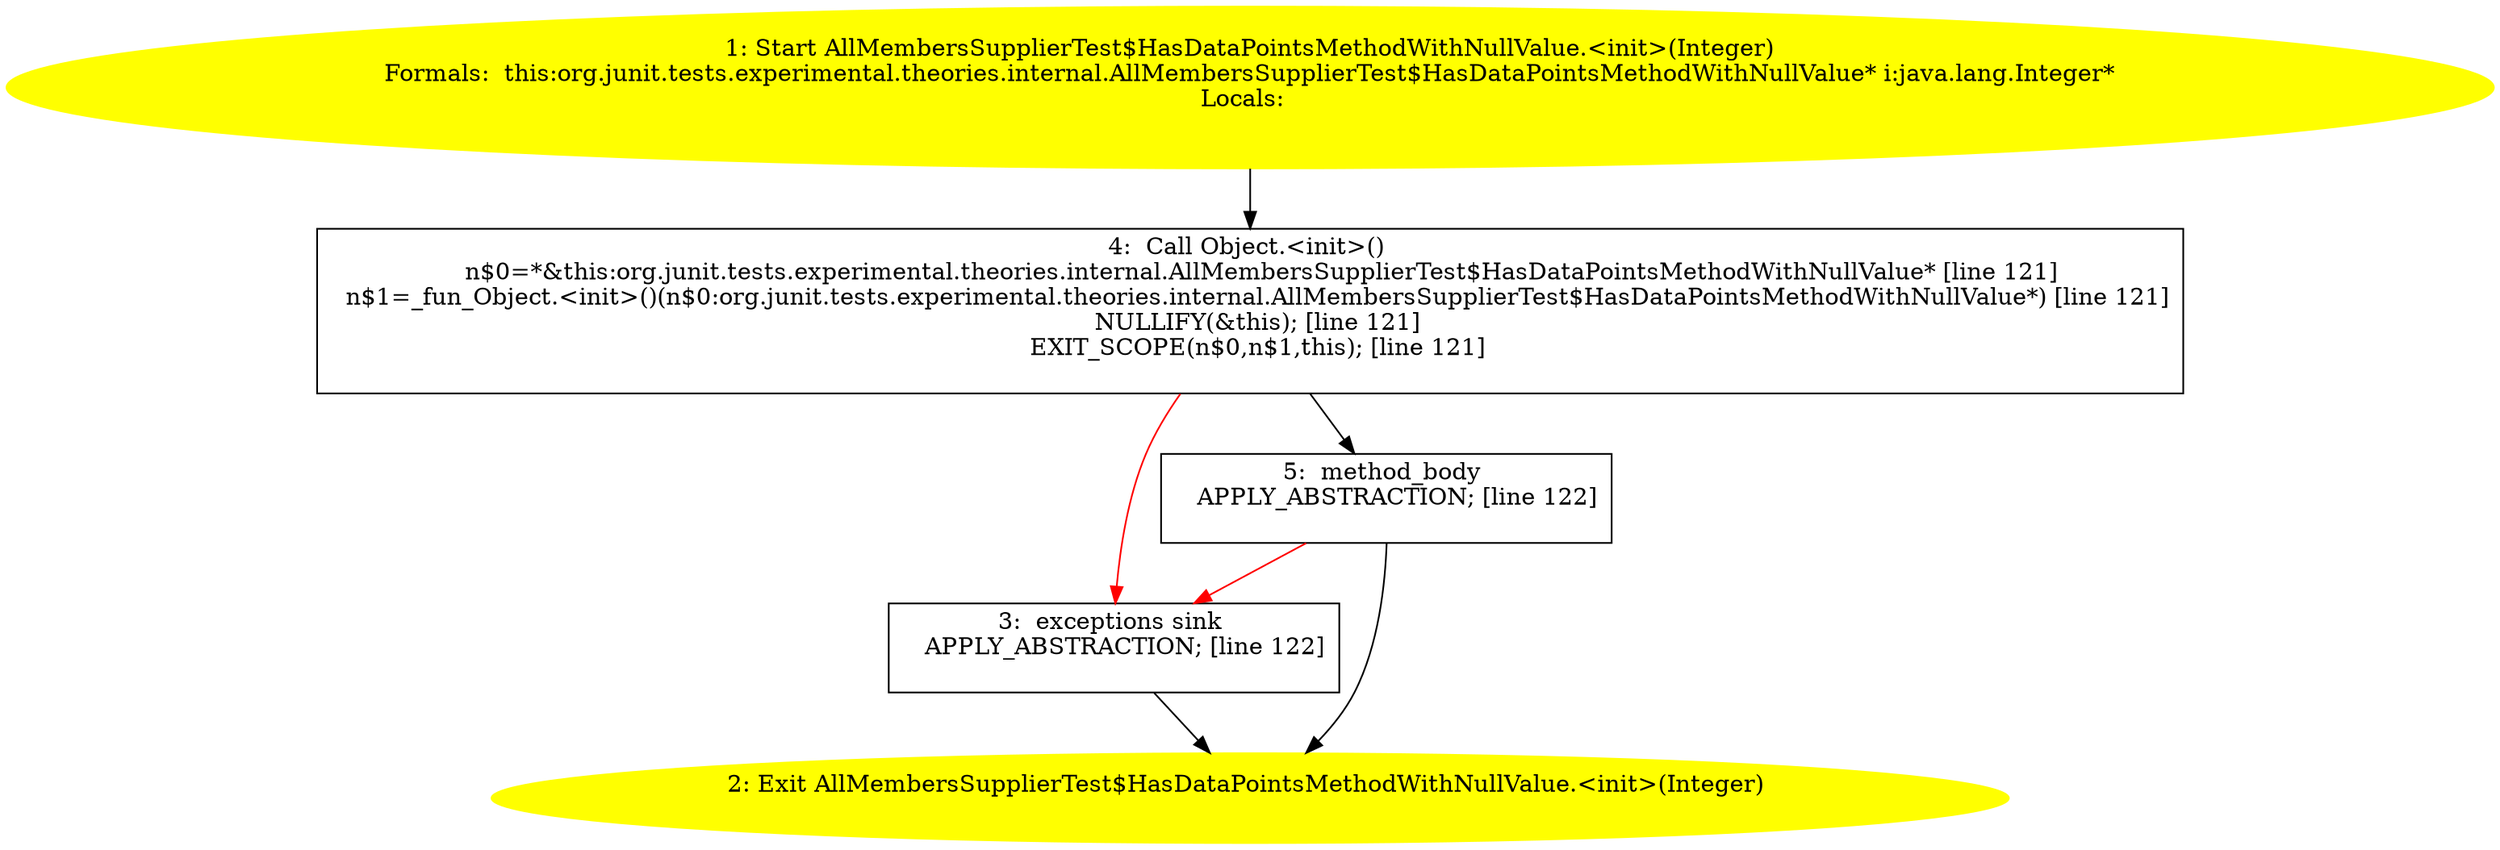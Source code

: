 /* @generated */
digraph cfg {
"org.junit.tests.experimental.theories.internal.AllMembersSupplierTest$HasDataPointsMethodWithNullVal.dd6bf55715826243c88673a013269f4f_1" [label="1: Start AllMembersSupplierTest$HasDataPointsMethodWithNullValue.<init>(Integer)\nFormals:  this:org.junit.tests.experimental.theories.internal.AllMembersSupplierTest$HasDataPointsMethodWithNullValue* i:java.lang.Integer*\nLocals:  \n  " color=yellow style=filled]
	

	 "org.junit.tests.experimental.theories.internal.AllMembersSupplierTest$HasDataPointsMethodWithNullVal.dd6bf55715826243c88673a013269f4f_1" -> "org.junit.tests.experimental.theories.internal.AllMembersSupplierTest$HasDataPointsMethodWithNullVal.dd6bf55715826243c88673a013269f4f_4" ;
"org.junit.tests.experimental.theories.internal.AllMembersSupplierTest$HasDataPointsMethodWithNullVal.dd6bf55715826243c88673a013269f4f_2" [label="2: Exit AllMembersSupplierTest$HasDataPointsMethodWithNullValue.<init>(Integer) \n  " color=yellow style=filled]
	

"org.junit.tests.experimental.theories.internal.AllMembersSupplierTest$HasDataPointsMethodWithNullVal.dd6bf55715826243c88673a013269f4f_3" [label="3:  exceptions sink \n   APPLY_ABSTRACTION; [line 122]\n " shape="box"]
	

	 "org.junit.tests.experimental.theories.internal.AllMembersSupplierTest$HasDataPointsMethodWithNullVal.dd6bf55715826243c88673a013269f4f_3" -> "org.junit.tests.experimental.theories.internal.AllMembersSupplierTest$HasDataPointsMethodWithNullVal.dd6bf55715826243c88673a013269f4f_2" ;
"org.junit.tests.experimental.theories.internal.AllMembersSupplierTest$HasDataPointsMethodWithNullVal.dd6bf55715826243c88673a013269f4f_4" [label="4:  Call Object.<init>() \n   n$0=*&this:org.junit.tests.experimental.theories.internal.AllMembersSupplierTest$HasDataPointsMethodWithNullValue* [line 121]\n  n$1=_fun_Object.<init>()(n$0:org.junit.tests.experimental.theories.internal.AllMembersSupplierTest$HasDataPointsMethodWithNullValue*) [line 121]\n  NULLIFY(&this); [line 121]\n  EXIT_SCOPE(n$0,n$1,this); [line 121]\n " shape="box"]
	

	 "org.junit.tests.experimental.theories.internal.AllMembersSupplierTest$HasDataPointsMethodWithNullVal.dd6bf55715826243c88673a013269f4f_4" -> "org.junit.tests.experimental.theories.internal.AllMembersSupplierTest$HasDataPointsMethodWithNullVal.dd6bf55715826243c88673a013269f4f_5" ;
	 "org.junit.tests.experimental.theories.internal.AllMembersSupplierTest$HasDataPointsMethodWithNullVal.dd6bf55715826243c88673a013269f4f_4" -> "org.junit.tests.experimental.theories.internal.AllMembersSupplierTest$HasDataPointsMethodWithNullVal.dd6bf55715826243c88673a013269f4f_3" [color="red" ];
"org.junit.tests.experimental.theories.internal.AllMembersSupplierTest$HasDataPointsMethodWithNullVal.dd6bf55715826243c88673a013269f4f_5" [label="5:  method_body \n   APPLY_ABSTRACTION; [line 122]\n " shape="box"]
	

	 "org.junit.tests.experimental.theories.internal.AllMembersSupplierTest$HasDataPointsMethodWithNullVal.dd6bf55715826243c88673a013269f4f_5" -> "org.junit.tests.experimental.theories.internal.AllMembersSupplierTest$HasDataPointsMethodWithNullVal.dd6bf55715826243c88673a013269f4f_2" ;
	 "org.junit.tests.experimental.theories.internal.AllMembersSupplierTest$HasDataPointsMethodWithNullVal.dd6bf55715826243c88673a013269f4f_5" -> "org.junit.tests.experimental.theories.internal.AllMembersSupplierTest$HasDataPointsMethodWithNullVal.dd6bf55715826243c88673a013269f4f_3" [color="red" ];
}
